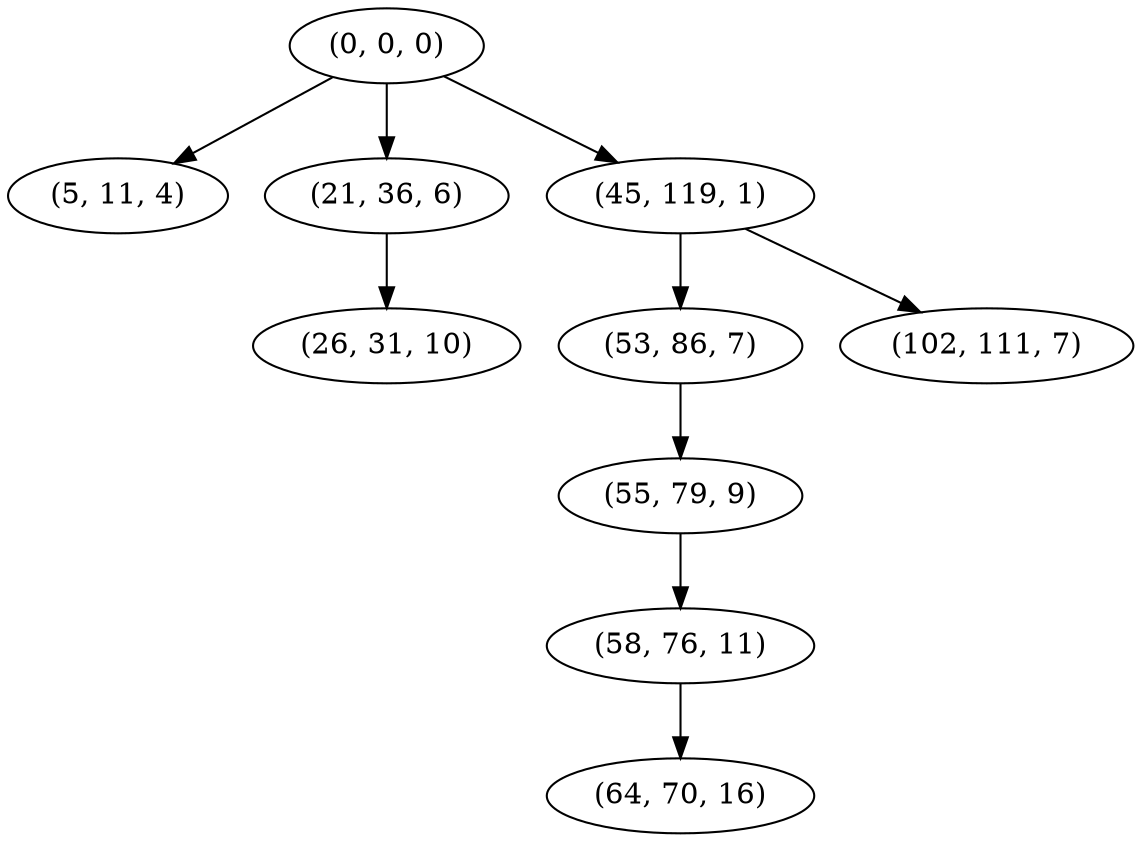 digraph tree {
    "(0, 0, 0)";
    "(5, 11, 4)";
    "(21, 36, 6)";
    "(26, 31, 10)";
    "(45, 119, 1)";
    "(53, 86, 7)";
    "(55, 79, 9)";
    "(58, 76, 11)";
    "(64, 70, 16)";
    "(102, 111, 7)";
    "(0, 0, 0)" -> "(5, 11, 4)";
    "(0, 0, 0)" -> "(21, 36, 6)";
    "(0, 0, 0)" -> "(45, 119, 1)";
    "(21, 36, 6)" -> "(26, 31, 10)";
    "(45, 119, 1)" -> "(53, 86, 7)";
    "(45, 119, 1)" -> "(102, 111, 7)";
    "(53, 86, 7)" -> "(55, 79, 9)";
    "(55, 79, 9)" -> "(58, 76, 11)";
    "(58, 76, 11)" -> "(64, 70, 16)";
}
